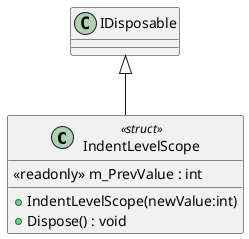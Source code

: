 @startuml
class IndentLevelScope <<struct>> {
    <<readonly>> m_PrevValue : int
    + IndentLevelScope(newValue:int)
    + Dispose() : void
}
IDisposable <|-- IndentLevelScope
@enduml
